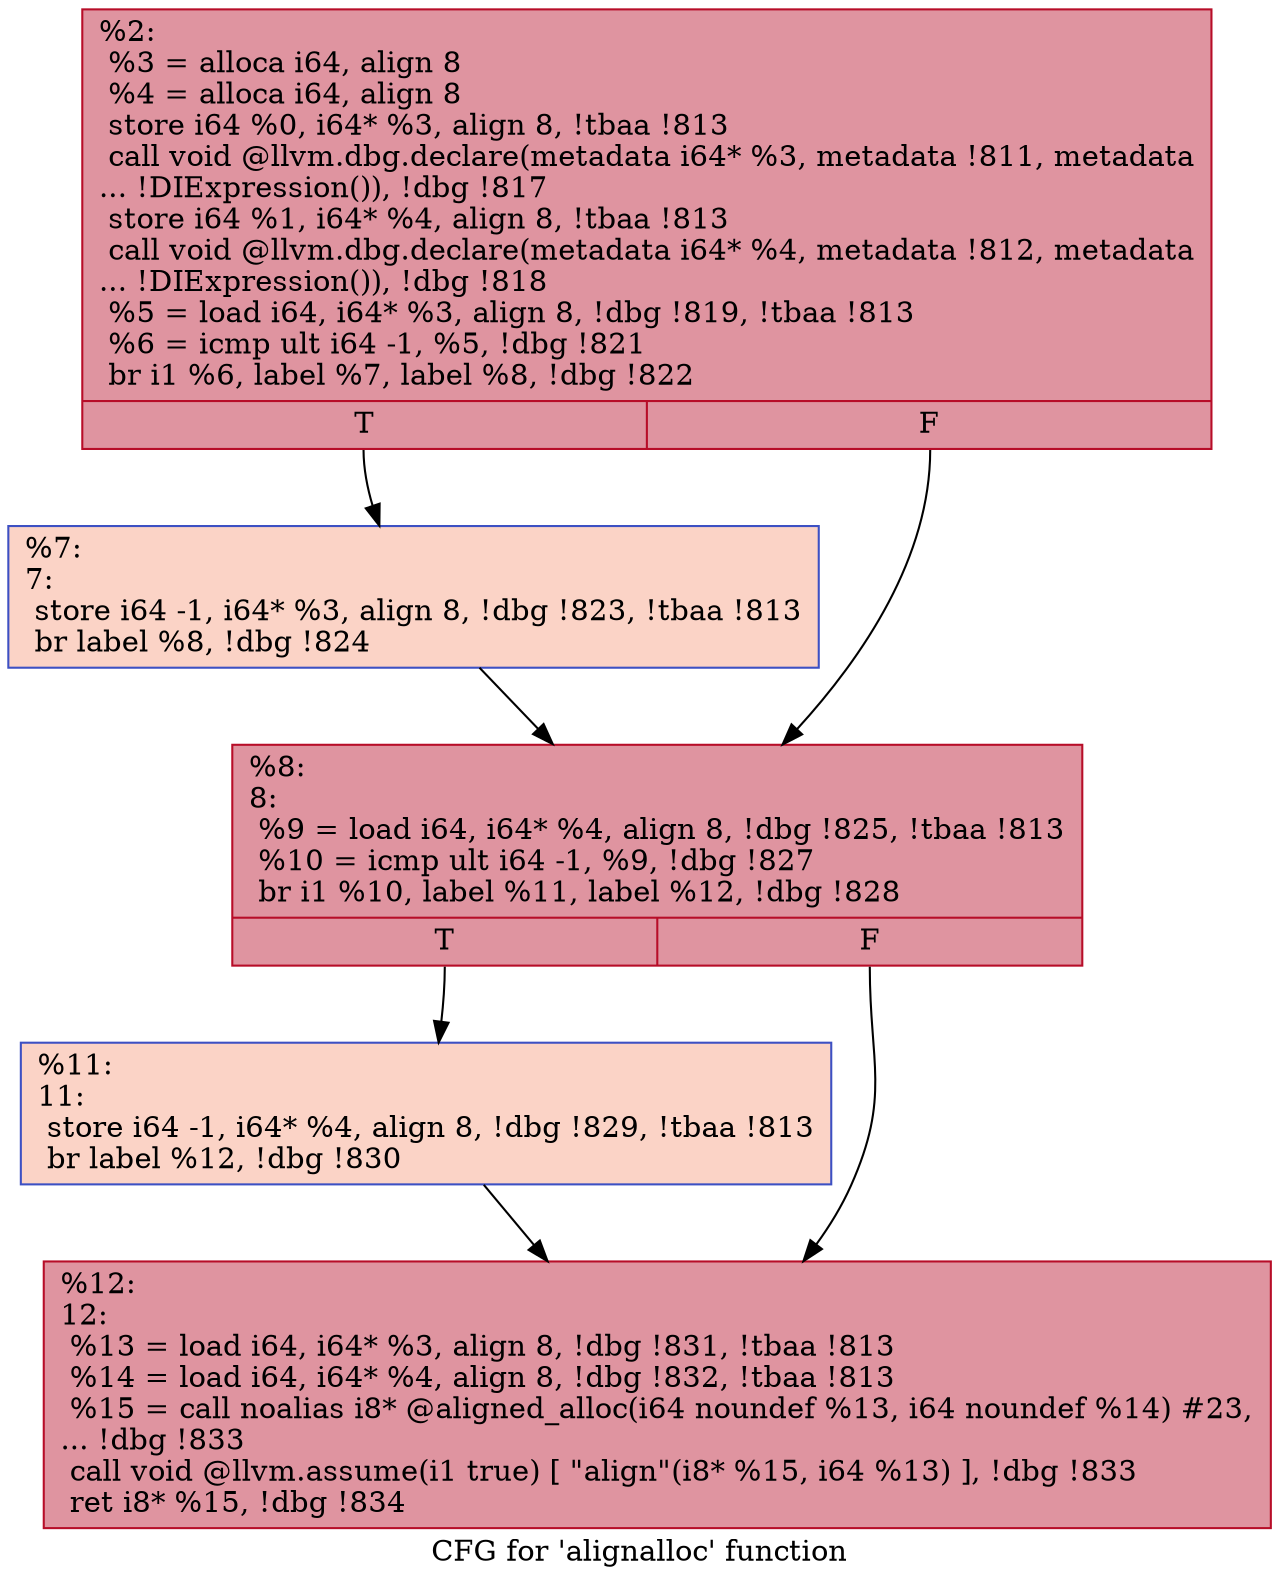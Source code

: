 digraph "CFG for 'alignalloc' function" {
	label="CFG for 'alignalloc' function";

	Node0x7fedb0 [shape=record,color="#b70d28ff", style=filled, fillcolor="#b70d2870",label="{%2:\l  %3 = alloca i64, align 8\l  %4 = alloca i64, align 8\l  store i64 %0, i64* %3, align 8, !tbaa !813\l  call void @llvm.dbg.declare(metadata i64* %3, metadata !811, metadata\l... !DIExpression()), !dbg !817\l  store i64 %1, i64* %4, align 8, !tbaa !813\l  call void @llvm.dbg.declare(metadata i64* %4, metadata !812, metadata\l... !DIExpression()), !dbg !818\l  %5 = load i64, i64* %3, align 8, !dbg !819, !tbaa !813\l  %6 = icmp ult i64 -1, %5, !dbg !821\l  br i1 %6, label %7, label %8, !dbg !822\l|{<s0>T|<s1>F}}"];
	Node0x7fedb0:s0 -> Node0x7fee30;
	Node0x7fedb0:s1 -> Node0x7fee80;
	Node0x7fee30 [shape=record,color="#3d50c3ff", style=filled, fillcolor="#f59c7d70",label="{%7:\l7:                                                \l  store i64 -1, i64* %3, align 8, !dbg !823, !tbaa !813\l  br label %8, !dbg !824\l}"];
	Node0x7fee30 -> Node0x7fee80;
	Node0x7fee80 [shape=record,color="#b70d28ff", style=filled, fillcolor="#b70d2870",label="{%8:\l8:                                                \l  %9 = load i64, i64* %4, align 8, !dbg !825, !tbaa !813\l  %10 = icmp ult i64 -1, %9, !dbg !827\l  br i1 %10, label %11, label %12, !dbg !828\l|{<s0>T|<s1>F}}"];
	Node0x7fee80:s0 -> Node0x7feed0;
	Node0x7fee80:s1 -> Node0x7fef20;
	Node0x7feed0 [shape=record,color="#3d50c3ff", style=filled, fillcolor="#f59c7d70",label="{%11:\l11:                                               \l  store i64 -1, i64* %4, align 8, !dbg !829, !tbaa !813\l  br label %12, !dbg !830\l}"];
	Node0x7feed0 -> Node0x7fef20;
	Node0x7fef20 [shape=record,color="#b70d28ff", style=filled, fillcolor="#b70d2870",label="{%12:\l12:                                               \l  %13 = load i64, i64* %3, align 8, !dbg !831, !tbaa !813\l  %14 = load i64, i64* %4, align 8, !dbg !832, !tbaa !813\l  %15 = call noalias i8* @aligned_alloc(i64 noundef %13, i64 noundef %14) #23,\l... !dbg !833\l  call void @llvm.assume(i1 true) [ \"align\"(i8* %15, i64 %13) ], !dbg !833\l  ret i8* %15, !dbg !834\l}"];
}
